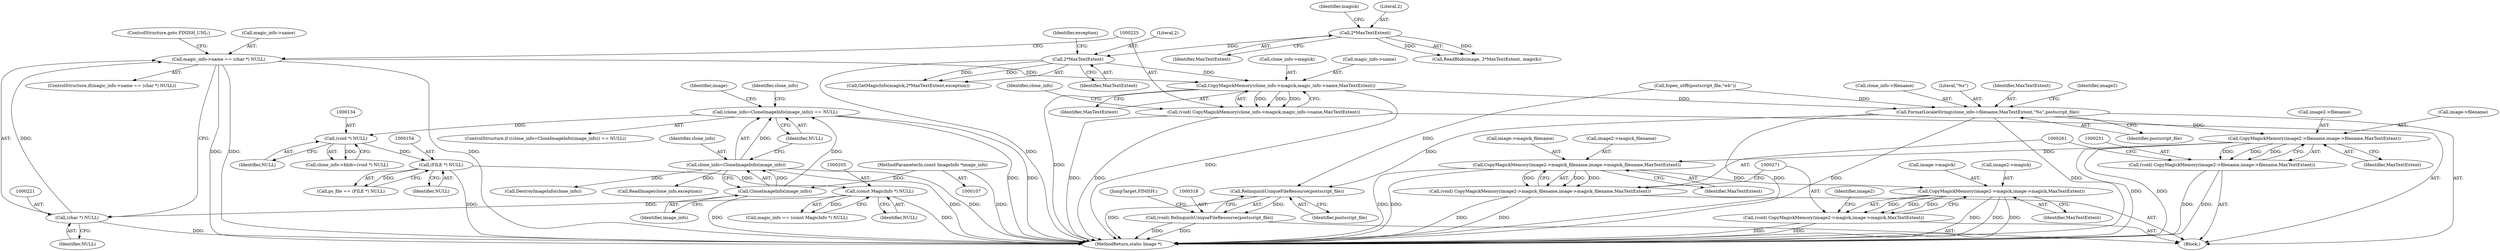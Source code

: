 digraph "1_ImageMagick_a251039393f423c7858e63cab6aa98d17b8b7a41@del" {
"1000226" [label="(Call,CopyMagickMemory(clone_info->magick,magic_info->name,MaxTextExtent))"];
"1000216" [label="(Call,magic_info->name == (char *) NULL)"];
"1000220" [label="(Call,(char *) NULL)"];
"1000204" [label="(Call,(const MagicInfo *) NULL)"];
"1000153" [label="(Call,(FILE *) NULL)"];
"1000133" [label="(Call,(void *) NULL)"];
"1000121" [label="(Call,(clone_info=CloneImageInfo(image_info)) == NULL)"];
"1000122" [label="(Call,clone_info=CloneImageInfo(image_info))"];
"1000124" [label="(Call,CloneImageInfo(image_info))"];
"1000109" [label="(MethodParameterIn,const ImageInfo *image_info)"];
"1000197" [label="(Call,2*MaxTextExtent)"];
"1000167" [label="(Call,2*MaxTextExtent)"];
"1000224" [label="(Call,(void) CopyMagickMemory(clone_info->magick,magic_info->name,MaxTextExtent))"];
"1000234" [label="(Call,FormatLocaleString(clone_info->filename,MaxTextExtent,\"%s\",postscript_file))"];
"1000252" [label="(Call,CopyMagickMemory(image2->filename,image->filename,MaxTextExtent))"];
"1000250" [label="(Call,(void) CopyMagickMemory(image2->filename,image->filename,MaxTextExtent))"];
"1000262" [label="(Call,CopyMagickMemory(image2->magick_filename,image->magick_filename,MaxTextExtent))"];
"1000260" [label="(Call,(void) CopyMagickMemory(image2->magick_filename,image->magick_filename,MaxTextExtent))"];
"1000272" [label="(Call,CopyMagickMemory(image2->magick,image->magick,MaxTextExtent))"];
"1000270" [label="(Call,(void) CopyMagickMemory(image2->magick,image->magick,MaxTextExtent))"];
"1000319" [label="(Call,RelinquishUniqueFileResource(postscript_file))"];
"1000317" [label="(Call,(void) RelinquishUniqueFileResource(postscript_file))"];
"1000242" [label="(Identifier,image2)"];
"1000262" [label="(Call,CopyMagickMemory(image2->magick_filename,image->magick_filename,MaxTextExtent))"];
"1000259" [label="(Identifier,MaxTextExtent)"];
"1000215" [label="(ControlStructure,if(magic_info->name == (char *) NULL))"];
"1000204" [label="(Call,(const MagicInfo *) NULL)"];
"1000131" [label="(Identifier,clone_info)"];
"1000109" [label="(MethodParameterIn,const ImageInfo *image_info)"];
"1000169" [label="(Identifier,MaxTextExtent)"];
"1000321" [label="(JumpTarget,FINISH:)"];
"1000272" [label="(Call,CopyMagickMemory(image2->magick,image->magick,MaxTextExtent))"];
"1000235" [label="(Call,clone_info->filename)"];
"1000266" [label="(Call,image->magick_filename)"];
"1000270" [label="(Call,(void) CopyMagickMemory(image2->magick,image->magick,MaxTextExtent))"];
"1000276" [label="(Call,image->magick)"];
"1000120" [label="(ControlStructure,if ((clone_info=CloneImageInfo(image_info)) == NULL))"];
"1000128" [label="(Identifier,image)"];
"1000250" [label="(Call,(void) CopyMagickMemory(image2->filename,image->filename,MaxTextExtent))"];
"1000253" [label="(Call,image2->filename)"];
"1000273" [label="(Call,image2->magick)"];
"1000317" [label="(Call,(void) RelinquishUniqueFileResource(postscript_file))"];
"1000202" [label="(Call,magic_info == (const MagicInfo *) NULL)"];
"1000170" [label="(Identifier,magick)"];
"1000121" [label="(Call,(clone_info=CloneImageInfo(image_info)) == NULL)"];
"1000168" [label="(Literal,2)"];
"1000129" [label="(Call,clone_info->blob=(void *) NULL)"];
"1000227" [label="(Call,clone_info->magick)"];
"1000230" [label="(Call,magic_info->name)"];
"1000326" [label="(MethodReturn,static Image *)"];
"1000123" [label="(Identifier,clone_info)"];
"1000223" [label="(ControlStructure,goto FINISH_UNL;)"];
"1000153" [label="(Call,(FILE *) NULL)"];
"1000252" [label="(Call,CopyMagickMemory(image2->filename,image->filename,MaxTextExtent))"];
"1000263" [label="(Call,image2->magick_filename)"];
"1000199" [label="(Identifier,MaxTextExtent)"];
"1000319" [label="(Call,RelinquishUniqueFileResource(postscript_file))"];
"1000124" [label="(Call,CloneImageInfo(image_info))"];
"1000322" [label="(Call,DestroyImageInfo(clone_info))"];
"1000195" [label="(Call,GetMagicInfo(magick,2*MaxTextExtent,exception))"];
"1000125" [label="(Identifier,image_info)"];
"1000122" [label="(Call,clone_info=CloneImageInfo(image_info))"];
"1000151" [label="(Call,ps_file == (FILE *) NULL)"];
"1000260" [label="(Call,(void) CopyMagickMemory(image2->magick_filename,image->magick_filename,MaxTextExtent))"];
"1000226" [label="(Call,CopyMagickMemory(clone_info->magick,magic_info->name,MaxTextExtent))"];
"1000200" [label="(Identifier,exception)"];
"1000147" [label="(Call,fopen_utf8(postscript_file,\"wb\"))"];
"1000167" [label="(Call,2*MaxTextExtent)"];
"1000240" [label="(Identifier,postscript_file)"];
"1000239" [label="(Literal,\"%s\")"];
"1000217" [label="(Call,magic_info->name)"];
"1000236" [label="(Identifier,clone_info)"];
"1000198" [label="(Literal,2)"];
"1000238" [label="(Identifier,MaxTextExtent)"];
"1000243" [label="(Call,ReadImage(clone_info,exception))"];
"1000269" [label="(Identifier,MaxTextExtent)"];
"1000320" [label="(Identifier,postscript_file)"];
"1000133" [label="(Call,(void *) NULL)"];
"1000224" [label="(Call,(void) CopyMagickMemory(clone_info->magick,magic_info->name,MaxTextExtent))"];
"1000256" [label="(Call,image->filename)"];
"1000197" [label="(Call,2*MaxTextExtent)"];
"1000135" [label="(Identifier,NULL)"];
"1000282" [label="(Identifier,image2)"];
"1000206" [label="(Identifier,NULL)"];
"1000222" [label="(Identifier,NULL)"];
"1000126" [label="(Identifier,NULL)"];
"1000279" [label="(Identifier,MaxTextExtent)"];
"1000113" [label="(Block,)"];
"1000155" [label="(Identifier,NULL)"];
"1000165" [label="(Call,ReadBlob(image, 2*MaxTextExtent, magick))"];
"1000216" [label="(Call,magic_info->name == (char *) NULL)"];
"1000233" [label="(Identifier,MaxTextExtent)"];
"1000220" [label="(Call,(char *) NULL)"];
"1000234" [label="(Call,FormatLocaleString(clone_info->filename,MaxTextExtent,\"%s\",postscript_file))"];
"1000226" -> "1000224"  [label="AST: "];
"1000226" -> "1000233"  [label="CFG: "];
"1000227" -> "1000226"  [label="AST: "];
"1000230" -> "1000226"  [label="AST: "];
"1000233" -> "1000226"  [label="AST: "];
"1000224" -> "1000226"  [label="CFG: "];
"1000226" -> "1000326"  [label="DDG: "];
"1000226" -> "1000326"  [label="DDG: "];
"1000226" -> "1000224"  [label="DDG: "];
"1000226" -> "1000224"  [label="DDG: "];
"1000226" -> "1000224"  [label="DDG: "];
"1000216" -> "1000226"  [label="DDG: "];
"1000197" -> "1000226"  [label="DDG: "];
"1000226" -> "1000234"  [label="DDG: "];
"1000216" -> "1000215"  [label="AST: "];
"1000216" -> "1000220"  [label="CFG: "];
"1000217" -> "1000216"  [label="AST: "];
"1000220" -> "1000216"  [label="AST: "];
"1000223" -> "1000216"  [label="CFG: "];
"1000225" -> "1000216"  [label="CFG: "];
"1000216" -> "1000326"  [label="DDG: "];
"1000216" -> "1000326"  [label="DDG: "];
"1000216" -> "1000326"  [label="DDG: "];
"1000220" -> "1000216"  [label="DDG: "];
"1000220" -> "1000222"  [label="CFG: "];
"1000221" -> "1000220"  [label="AST: "];
"1000222" -> "1000220"  [label="AST: "];
"1000220" -> "1000326"  [label="DDG: "];
"1000204" -> "1000220"  [label="DDG: "];
"1000204" -> "1000202"  [label="AST: "];
"1000204" -> "1000206"  [label="CFG: "];
"1000205" -> "1000204"  [label="AST: "];
"1000206" -> "1000204"  [label="AST: "];
"1000202" -> "1000204"  [label="CFG: "];
"1000204" -> "1000326"  [label="DDG: "];
"1000204" -> "1000202"  [label="DDG: "];
"1000153" -> "1000204"  [label="DDG: "];
"1000153" -> "1000151"  [label="AST: "];
"1000153" -> "1000155"  [label="CFG: "];
"1000154" -> "1000153"  [label="AST: "];
"1000155" -> "1000153"  [label="AST: "];
"1000151" -> "1000153"  [label="CFG: "];
"1000153" -> "1000326"  [label="DDG: "];
"1000153" -> "1000151"  [label="DDG: "];
"1000133" -> "1000153"  [label="DDG: "];
"1000133" -> "1000129"  [label="AST: "];
"1000133" -> "1000135"  [label="CFG: "];
"1000134" -> "1000133"  [label="AST: "];
"1000135" -> "1000133"  [label="AST: "];
"1000129" -> "1000133"  [label="CFG: "];
"1000133" -> "1000129"  [label="DDG: "];
"1000121" -> "1000133"  [label="DDG: "];
"1000121" -> "1000120"  [label="AST: "];
"1000121" -> "1000126"  [label="CFG: "];
"1000122" -> "1000121"  [label="AST: "];
"1000126" -> "1000121"  [label="AST: "];
"1000128" -> "1000121"  [label="CFG: "];
"1000131" -> "1000121"  [label="CFG: "];
"1000121" -> "1000326"  [label="DDG: "];
"1000121" -> "1000326"  [label="DDG: "];
"1000122" -> "1000121"  [label="DDG: "];
"1000124" -> "1000121"  [label="DDG: "];
"1000122" -> "1000124"  [label="CFG: "];
"1000123" -> "1000122"  [label="AST: "];
"1000124" -> "1000122"  [label="AST: "];
"1000126" -> "1000122"  [label="CFG: "];
"1000122" -> "1000326"  [label="DDG: "];
"1000122" -> "1000326"  [label="DDG: "];
"1000124" -> "1000122"  [label="DDG: "];
"1000122" -> "1000243"  [label="DDG: "];
"1000122" -> "1000322"  [label="DDG: "];
"1000124" -> "1000125"  [label="CFG: "];
"1000125" -> "1000124"  [label="AST: "];
"1000124" -> "1000326"  [label="DDG: "];
"1000109" -> "1000124"  [label="DDG: "];
"1000109" -> "1000107"  [label="AST: "];
"1000109" -> "1000326"  [label="DDG: "];
"1000197" -> "1000195"  [label="AST: "];
"1000197" -> "1000199"  [label="CFG: "];
"1000198" -> "1000197"  [label="AST: "];
"1000199" -> "1000197"  [label="AST: "];
"1000200" -> "1000197"  [label="CFG: "];
"1000197" -> "1000326"  [label="DDG: "];
"1000197" -> "1000195"  [label="DDG: "];
"1000197" -> "1000195"  [label="DDG: "];
"1000167" -> "1000197"  [label="DDG: "];
"1000167" -> "1000165"  [label="AST: "];
"1000167" -> "1000169"  [label="CFG: "];
"1000168" -> "1000167"  [label="AST: "];
"1000169" -> "1000167"  [label="AST: "];
"1000170" -> "1000167"  [label="CFG: "];
"1000167" -> "1000165"  [label="DDG: "];
"1000167" -> "1000165"  [label="DDG: "];
"1000224" -> "1000113"  [label="AST: "];
"1000225" -> "1000224"  [label="AST: "];
"1000236" -> "1000224"  [label="CFG: "];
"1000224" -> "1000326"  [label="DDG: "];
"1000224" -> "1000326"  [label="DDG: "];
"1000234" -> "1000113"  [label="AST: "];
"1000234" -> "1000240"  [label="CFG: "];
"1000235" -> "1000234"  [label="AST: "];
"1000238" -> "1000234"  [label="AST: "];
"1000239" -> "1000234"  [label="AST: "];
"1000240" -> "1000234"  [label="AST: "];
"1000242" -> "1000234"  [label="CFG: "];
"1000234" -> "1000326"  [label="DDG: "];
"1000234" -> "1000326"  [label="DDG: "];
"1000234" -> "1000326"  [label="DDG: "];
"1000147" -> "1000234"  [label="DDG: "];
"1000234" -> "1000252"  [label="DDG: "];
"1000234" -> "1000319"  [label="DDG: "];
"1000252" -> "1000250"  [label="AST: "];
"1000252" -> "1000259"  [label="CFG: "];
"1000253" -> "1000252"  [label="AST: "];
"1000256" -> "1000252"  [label="AST: "];
"1000259" -> "1000252"  [label="AST: "];
"1000250" -> "1000252"  [label="CFG: "];
"1000252" -> "1000326"  [label="DDG: "];
"1000252" -> "1000326"  [label="DDG: "];
"1000252" -> "1000250"  [label="DDG: "];
"1000252" -> "1000250"  [label="DDG: "];
"1000252" -> "1000250"  [label="DDG: "];
"1000252" -> "1000262"  [label="DDG: "];
"1000250" -> "1000113"  [label="AST: "];
"1000251" -> "1000250"  [label="AST: "];
"1000261" -> "1000250"  [label="CFG: "];
"1000250" -> "1000326"  [label="DDG: "];
"1000250" -> "1000326"  [label="DDG: "];
"1000262" -> "1000260"  [label="AST: "];
"1000262" -> "1000269"  [label="CFG: "];
"1000263" -> "1000262"  [label="AST: "];
"1000266" -> "1000262"  [label="AST: "];
"1000269" -> "1000262"  [label="AST: "];
"1000260" -> "1000262"  [label="CFG: "];
"1000262" -> "1000326"  [label="DDG: "];
"1000262" -> "1000326"  [label="DDG: "];
"1000262" -> "1000260"  [label="DDG: "];
"1000262" -> "1000260"  [label="DDG: "];
"1000262" -> "1000260"  [label="DDG: "];
"1000262" -> "1000272"  [label="DDG: "];
"1000260" -> "1000113"  [label="AST: "];
"1000261" -> "1000260"  [label="AST: "];
"1000271" -> "1000260"  [label="CFG: "];
"1000260" -> "1000326"  [label="DDG: "];
"1000260" -> "1000326"  [label="DDG: "];
"1000272" -> "1000270"  [label="AST: "];
"1000272" -> "1000279"  [label="CFG: "];
"1000273" -> "1000272"  [label="AST: "];
"1000276" -> "1000272"  [label="AST: "];
"1000279" -> "1000272"  [label="AST: "];
"1000270" -> "1000272"  [label="CFG: "];
"1000272" -> "1000326"  [label="DDG: "];
"1000272" -> "1000326"  [label="DDG: "];
"1000272" -> "1000326"  [label="DDG: "];
"1000272" -> "1000270"  [label="DDG: "];
"1000272" -> "1000270"  [label="DDG: "];
"1000272" -> "1000270"  [label="DDG: "];
"1000270" -> "1000113"  [label="AST: "];
"1000271" -> "1000270"  [label="AST: "];
"1000282" -> "1000270"  [label="CFG: "];
"1000270" -> "1000326"  [label="DDG: "];
"1000270" -> "1000326"  [label="DDG: "];
"1000319" -> "1000317"  [label="AST: "];
"1000319" -> "1000320"  [label="CFG: "];
"1000320" -> "1000319"  [label="AST: "];
"1000317" -> "1000319"  [label="CFG: "];
"1000319" -> "1000326"  [label="DDG: "];
"1000319" -> "1000317"  [label="DDG: "];
"1000147" -> "1000319"  [label="DDG: "];
"1000317" -> "1000113"  [label="AST: "];
"1000318" -> "1000317"  [label="AST: "];
"1000321" -> "1000317"  [label="CFG: "];
"1000317" -> "1000326"  [label="DDG: "];
"1000317" -> "1000326"  [label="DDG: "];
}
